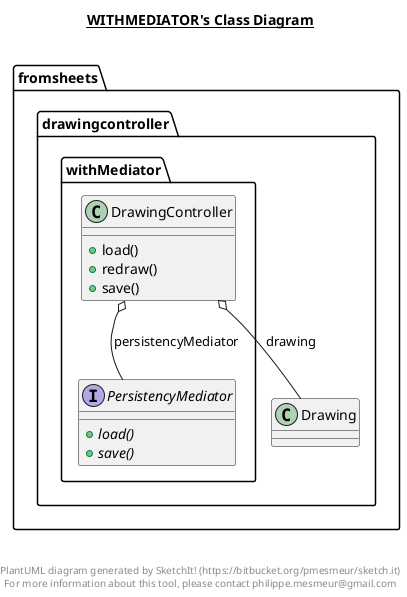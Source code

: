 @startuml

title __WITHMEDIATOR's Class Diagram__\n

  namespace fromsheets.drawingcontroller {
    namespace withMediator {
      class fromsheets.drawingcontroller.withMediator.DrawingController {
          + load()
          + redraw()
          + save()
      }
    }
  }
  

  namespace fromsheets.drawingcontroller {
    namespace withMediator {
      interface fromsheets.drawingcontroller.withMediator.PersistencyMediator {
          {abstract} + load()
          {abstract} + save()
      }
    }
  }
  

  fromsheets.drawingcontroller.withMediator.DrawingController o-- fromsheets.drawingcontroller.Drawing : drawing
  fromsheets.drawingcontroller.withMediator.DrawingController o-- fromsheets.drawingcontroller.withMediator.PersistencyMediator : persistencyMediator


right footer


PlantUML diagram generated by SketchIt! (https://bitbucket.org/pmesmeur/sketch.it)
For more information about this tool, please contact philippe.mesmeur@gmail.com
endfooter

@enduml
